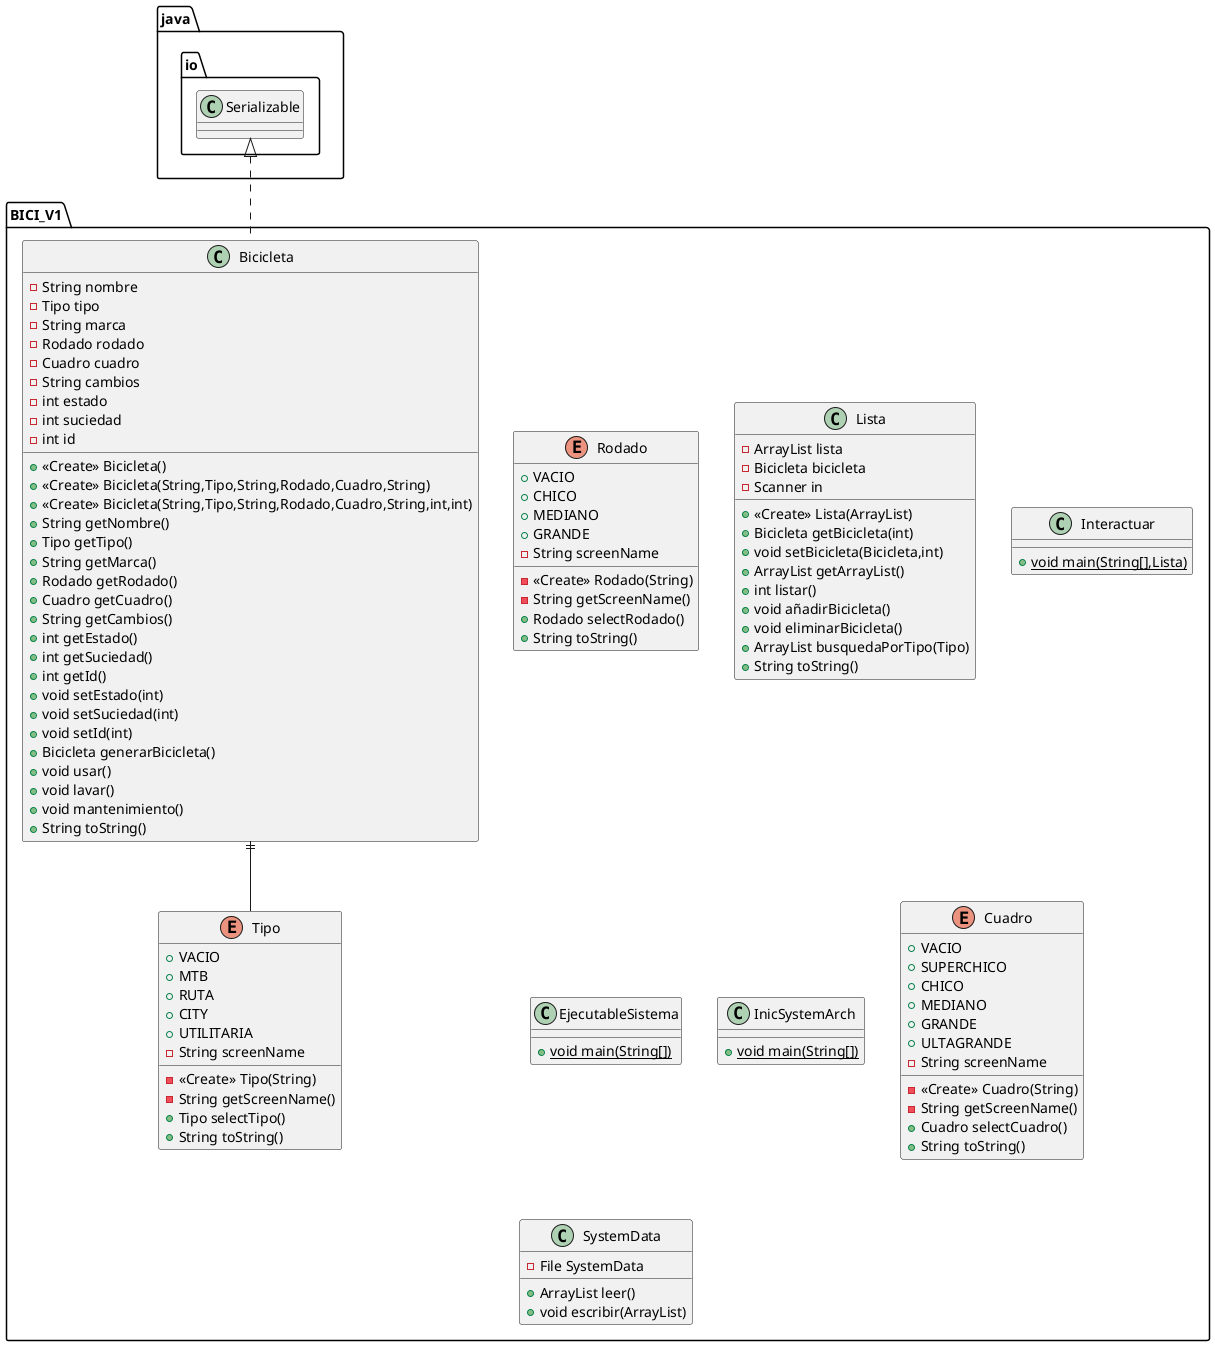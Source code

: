 @startuml
enum BICI_V1.Rodado {
+  VACIO
+  CHICO
+  MEDIANO
+  GRANDE
- String screenName
- <<Create>> Rodado(String)
- String getScreenName()
+ Rodado selectRodado()
+ String toString()
}
class BICI_V1.Lista {
- ArrayList lista
- Bicicleta bicicleta
- Scanner in
+ <<Create>> Lista(ArrayList)
+ Bicicleta getBicicleta(int)
+ void setBicicleta(Bicicleta,int)
+ ArrayList getArrayList()
+ int listar()
+ void añadirBicicleta()
+ void eliminarBicicleta()
+ ArrayList busquedaPorTipo(Tipo)
+ String toString()
}
class BICI_V1.Interactuar {
+ {static} void main(String[],Lista)
}
class BICI_V1.EjecutableSistema {
+ {static} void main(String[])
}
class BICI_V1.InicSystemArch {
+ {static} void main(String[])
}
class BICI_V1.Bicicleta {
- String nombre
- Tipo tipo
- String marca
- Rodado rodado
- Cuadro cuadro
- String cambios
- int estado
- int suciedad
- int id
+ <<Create>> Bicicleta()
+ <<Create>> Bicicleta(String,Tipo,String,Rodado,Cuadro,String)
+ <<Create>> Bicicleta(String,Tipo,String,Rodado,Cuadro,String,int,int)
+ String getNombre()
+ Tipo getTipo()
+ String getMarca()
+ Rodado getRodado()
+ Cuadro getCuadro()
+ String getCambios()
+ int getEstado()
+ int getSuciedad()
+ int getId()
+ void setEstado(int)
+ void setSuciedad(int)
+ void setId(int)
+ Bicicleta generarBicicleta()
+ void usar()
+ void lavar()
+ void mantenimiento()
+ String toString()
}
enum BICI_V1.Cuadro {
+  VACIO
+  SUPERCHICO
+  CHICO
+  MEDIANO
+  GRANDE
+  ULTAGRANDE
- String screenName
- <<Create>> Cuadro(String)
- String getScreenName()
+ Cuadro selectCuadro()
+ String toString()
}
enum BICI_V1.Tipo {
+  VACIO
+  MTB
+  RUTA
+  CITY
+  UTILITARIA
- String screenName
- <<Create>> Tipo(String)
- String getScreenName()
+ Tipo selectTipo()
+ String toString()
}
class BICI_V1.SystemData {
- File SystemData
+ ArrayList leer()
+ void escribir(ArrayList)
}


java.io.Serializable <|.. BICI_V1.Bicicleta
BICI_V1.Bicicleta ||-- BICI_V1.Tipo
@enduml